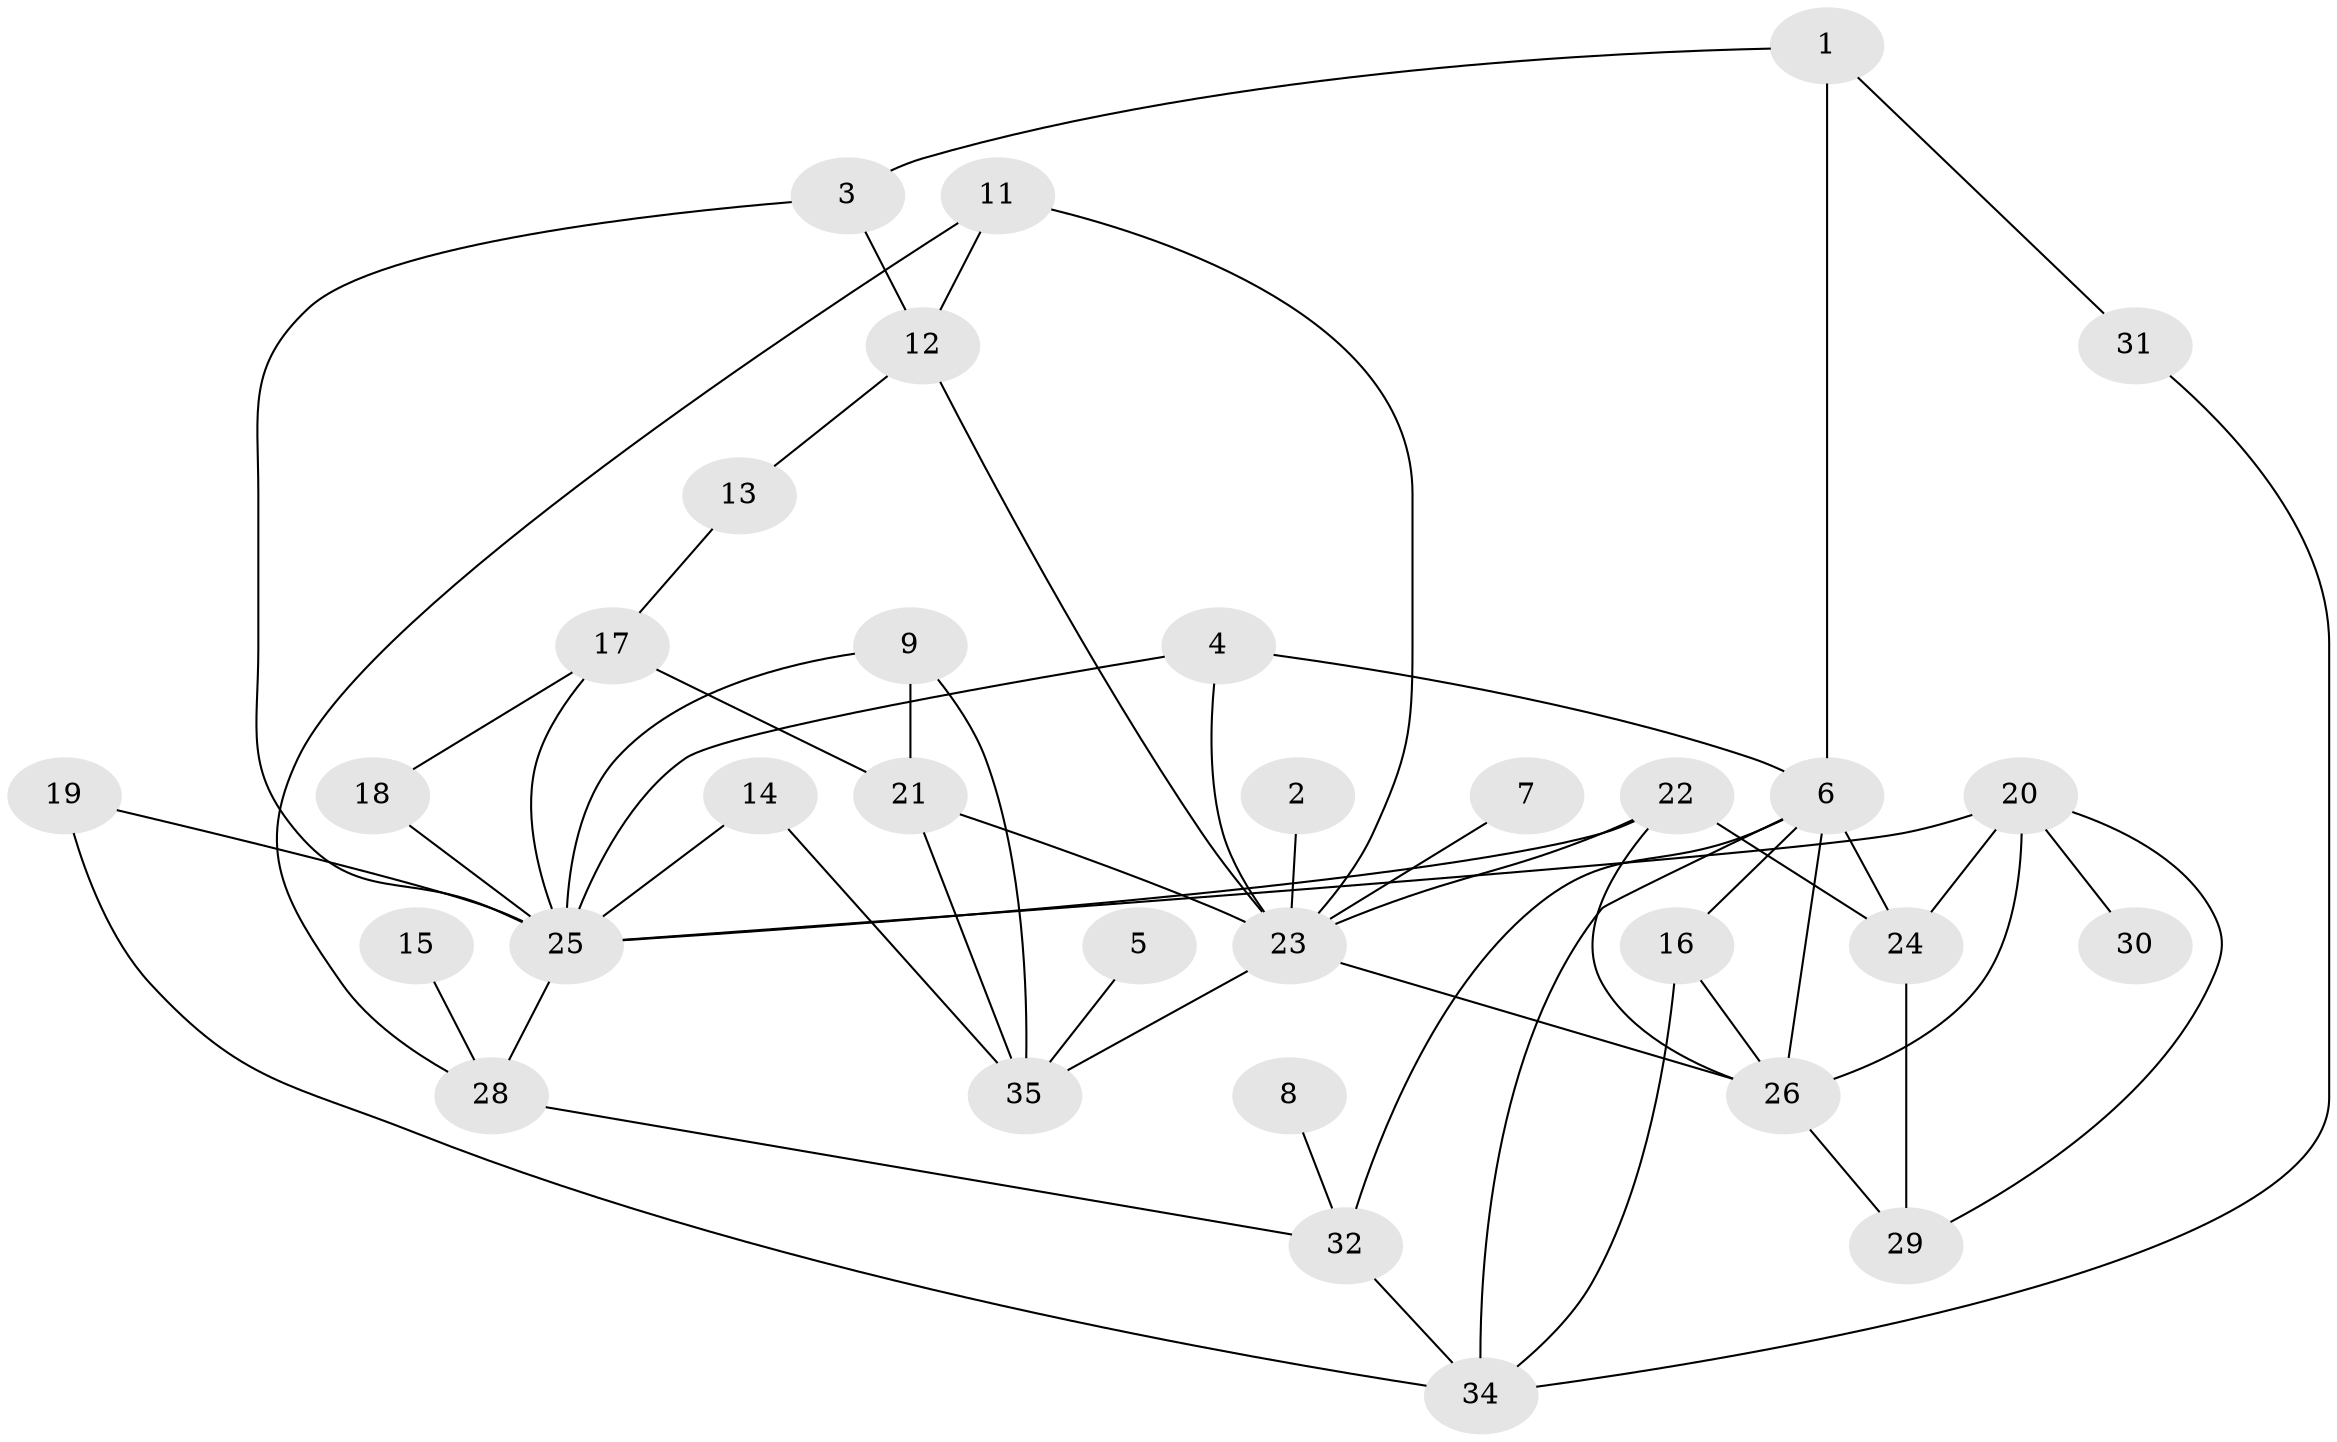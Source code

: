 // original degree distribution, {2: 0.2608695652173913, 3: 0.30434782608695654, 5: 0.10144927536231885, 1: 0.14492753623188406, 4: 0.14492753623188406, 0: 0.043478260869565216}
// Generated by graph-tools (version 1.1) at 2025/49/03/09/25 03:49:12]
// undirected, 32 vertices, 56 edges
graph export_dot {
graph [start="1"]
  node [color=gray90,style=filled];
  1;
  2;
  3;
  4;
  5;
  6;
  7;
  8;
  9;
  11;
  12;
  13;
  14;
  15;
  16;
  17;
  18;
  19;
  20;
  21;
  22;
  23;
  24;
  25;
  26;
  28;
  29;
  30;
  31;
  32;
  34;
  35;
  1 -- 3 [weight=1.0];
  1 -- 6 [weight=1.0];
  1 -- 31 [weight=1.0];
  2 -- 23 [weight=1.0];
  3 -- 12 [weight=1.0];
  3 -- 25 [weight=1.0];
  4 -- 6 [weight=1.0];
  4 -- 23 [weight=1.0];
  4 -- 25 [weight=1.0];
  5 -- 35 [weight=1.0];
  6 -- 16 [weight=1.0];
  6 -- 24 [weight=1.0];
  6 -- 26 [weight=1.0];
  6 -- 32 [weight=1.0];
  6 -- 34 [weight=1.0];
  7 -- 23 [weight=1.0];
  8 -- 32 [weight=1.0];
  9 -- 21 [weight=1.0];
  9 -- 25 [weight=1.0];
  9 -- 35 [weight=1.0];
  11 -- 12 [weight=1.0];
  11 -- 23 [weight=1.0];
  11 -- 28 [weight=1.0];
  12 -- 13 [weight=1.0];
  12 -- 23 [weight=1.0];
  13 -- 17 [weight=1.0];
  14 -- 25 [weight=1.0];
  14 -- 35 [weight=1.0];
  15 -- 28 [weight=1.0];
  16 -- 26 [weight=1.0];
  16 -- 34 [weight=1.0];
  17 -- 18 [weight=1.0];
  17 -- 21 [weight=1.0];
  17 -- 25 [weight=1.0];
  18 -- 25 [weight=1.0];
  19 -- 25 [weight=1.0];
  19 -- 34 [weight=2.0];
  20 -- 24 [weight=1.0];
  20 -- 25 [weight=1.0];
  20 -- 26 [weight=1.0];
  20 -- 29 [weight=1.0];
  20 -- 30 [weight=1.0];
  21 -- 23 [weight=1.0];
  21 -- 35 [weight=1.0];
  22 -- 23 [weight=1.0];
  22 -- 24 [weight=1.0];
  22 -- 25 [weight=1.0];
  22 -- 26 [weight=1.0];
  23 -- 26 [weight=1.0];
  23 -- 35 [weight=1.0];
  24 -- 29 [weight=1.0];
  25 -- 28 [weight=1.0];
  26 -- 29 [weight=1.0];
  28 -- 32 [weight=1.0];
  31 -- 34 [weight=1.0];
  32 -- 34 [weight=1.0];
}
